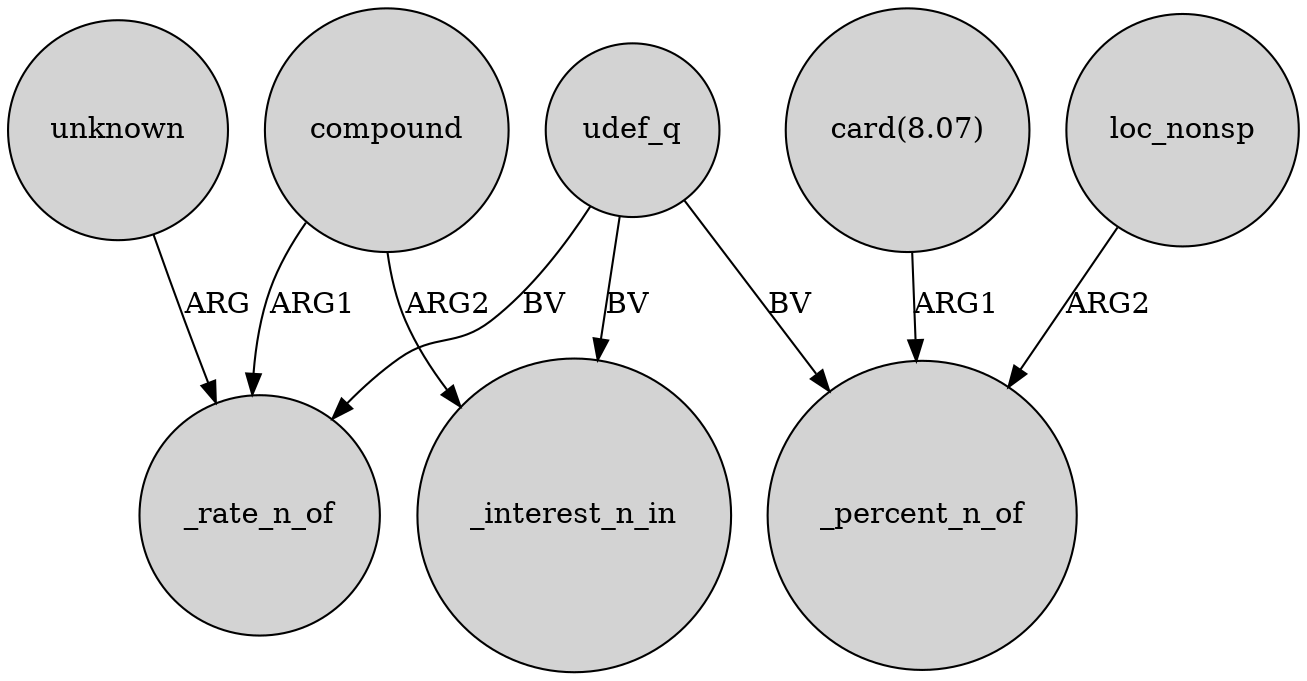 digraph {
	node [shape=circle style=filled]
	compound -> _rate_n_of [label=ARG1]
	udef_q -> _rate_n_of [label=BV]
	unknown -> _rate_n_of [label=ARG]
	udef_q -> _interest_n_in [label=BV]
	loc_nonsp -> _percent_n_of [label=ARG2]
	udef_q -> _percent_n_of [label=BV]
	"card(8.07)" -> _percent_n_of [label=ARG1]
	compound -> _interest_n_in [label=ARG2]
}
